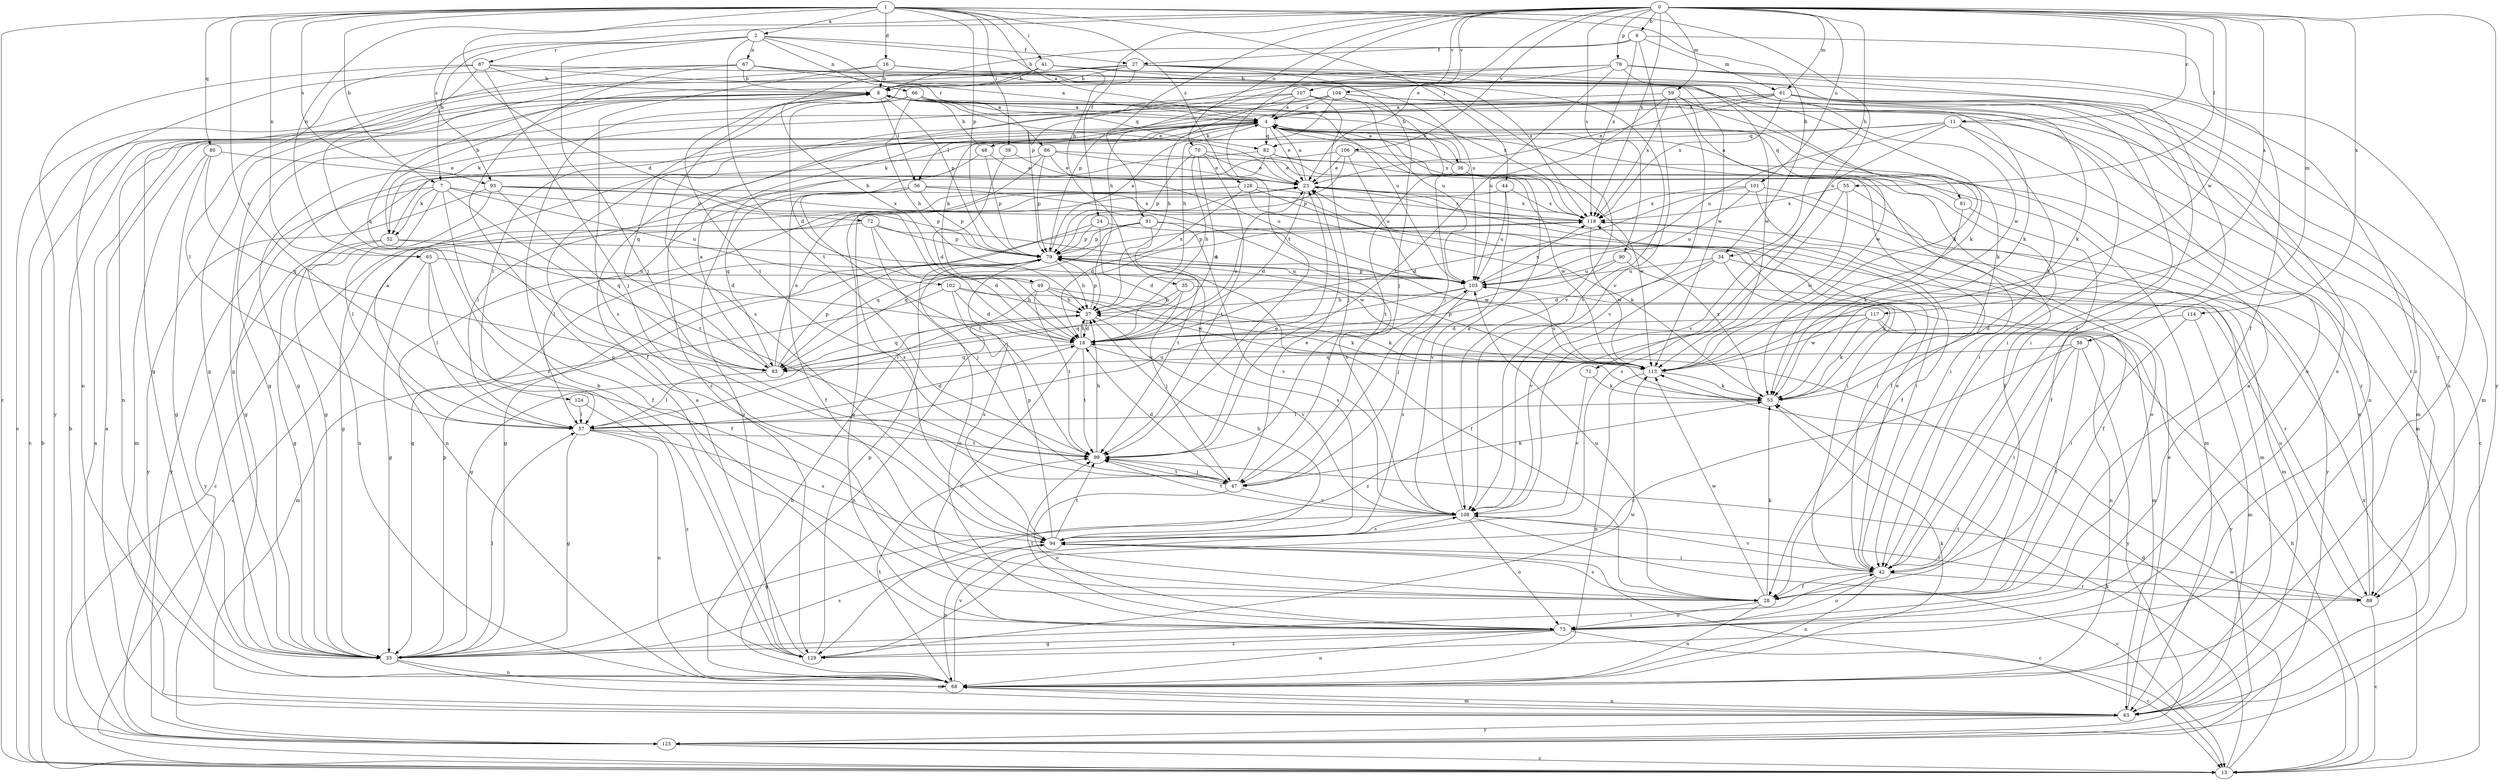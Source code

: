 strict digraph  {
0;
1;
2;
4;
6;
7;
8;
11;
13;
16;
18;
23;
24;
27;
28;
33;
34;
35;
36;
37;
38;
41;
42;
44;
47;
48;
49;
52;
53;
55;
56;
57;
58;
59;
61;
63;
65;
66;
67;
68;
70;
71;
72;
73;
78;
79;
80;
81;
82;
83;
86;
87;
88;
90;
91;
93;
94;
99;
101;
102;
103;
104;
106;
107;
108;
113;
114;
117;
118;
123;
124;
128;
129;
0 -> 6  [label=b];
0 -> 11  [label=c];
0 -> 23  [label=e];
0 -> 24  [label=f];
0 -> 34  [label=h];
0 -> 55  [label=l];
0 -> 58  [label=m];
0 -> 59  [label=m];
0 -> 61  [label=m];
0 -> 65  [label=n];
0 -> 70  [label=o];
0 -> 78  [label=p];
0 -> 90  [label=s];
0 -> 91  [label=s];
0 -> 93  [label=s];
0 -> 99  [label=t];
0 -> 101  [label=u];
0 -> 104  [label=v];
0 -> 106  [label=v];
0 -> 107  [label=v];
0 -> 113  [label=w];
0 -> 114  [label=x];
0 -> 117  [label=x];
0 -> 118  [label=x];
0 -> 123  [label=y];
1 -> 2  [label=a];
1 -> 7  [label=b];
1 -> 13  [label=c];
1 -> 16  [label=d];
1 -> 18  [label=d];
1 -> 34  [label=h];
1 -> 35  [label=h];
1 -> 38  [label=i];
1 -> 41  [label=i];
1 -> 44  [label=j];
1 -> 65  [label=n];
1 -> 71  [label=o];
1 -> 79  [label=p];
1 -> 80  [label=q];
1 -> 93  [label=s];
1 -> 124  [label=z];
1 -> 128  [label=z];
2 -> 4  [label=a];
2 -> 7  [label=b];
2 -> 27  [label=f];
2 -> 47  [label=j];
2 -> 66  [label=n];
2 -> 67  [label=n];
2 -> 86  [label=r];
2 -> 87  [label=r];
2 -> 99  [label=t];
4 -> 23  [label=e];
4 -> 36  [label=h];
4 -> 42  [label=i];
4 -> 48  [label=k];
4 -> 49  [label=k];
4 -> 52  [label=k];
4 -> 56  [label=l];
4 -> 81  [label=q];
4 -> 82  [label=q];
4 -> 118  [label=x];
6 -> 8  [label=b];
6 -> 27  [label=f];
6 -> 28  [label=f];
6 -> 61  [label=m];
6 -> 108  [label=v];
6 -> 118  [label=x];
7 -> 28  [label=f];
7 -> 52  [label=k];
7 -> 68  [label=n];
7 -> 72  [label=o];
7 -> 99  [label=t];
7 -> 102  [label=u];
7 -> 123  [label=y];
8 -> 4  [label=a];
8 -> 13  [label=c];
8 -> 23  [label=e];
8 -> 56  [label=l];
8 -> 68  [label=n];
8 -> 79  [label=p];
8 -> 82  [label=q];
8 -> 118  [label=x];
11 -> 52  [label=k];
11 -> 53  [label=k];
11 -> 63  [label=m];
11 -> 82  [label=q];
11 -> 88  [label=r];
11 -> 103  [label=u];
11 -> 108  [label=v];
13 -> 8  [label=b];
13 -> 18  [label=d];
13 -> 37  [label=h];
13 -> 53  [label=k];
13 -> 113  [label=w];
13 -> 118  [label=x];
16 -> 8  [label=b];
16 -> 33  [label=g];
16 -> 53  [label=k];
16 -> 94  [label=s];
16 -> 113  [label=w];
18 -> 23  [label=e];
18 -> 37  [label=h];
18 -> 73  [label=o];
18 -> 83  [label=q];
18 -> 99  [label=t];
18 -> 113  [label=w];
23 -> 4  [label=a];
23 -> 18  [label=d];
23 -> 28  [label=f];
23 -> 42  [label=i];
23 -> 118  [label=x];
24 -> 18  [label=d];
24 -> 33  [label=g];
24 -> 63  [label=m];
24 -> 79  [label=p];
27 -> 8  [label=b];
27 -> 33  [label=g];
27 -> 47  [label=j];
27 -> 53  [label=k];
27 -> 63  [label=m];
27 -> 83  [label=q];
27 -> 94  [label=s];
27 -> 113  [label=w];
28 -> 53  [label=k];
28 -> 68  [label=n];
28 -> 73  [label=o];
28 -> 94  [label=s];
28 -> 103  [label=u];
28 -> 113  [label=w];
33 -> 42  [label=i];
33 -> 57  [label=l];
33 -> 63  [label=m];
33 -> 68  [label=n];
33 -> 79  [label=p];
33 -> 94  [label=s];
34 -> 18  [label=d];
34 -> 53  [label=k];
34 -> 88  [label=r];
34 -> 103  [label=u];
34 -> 108  [label=v];
35 -> 37  [label=h];
35 -> 47  [label=j];
35 -> 57  [label=l];
35 -> 63  [label=m];
36 -> 4  [label=a];
36 -> 8  [label=b];
36 -> 63  [label=m];
36 -> 99  [label=t];
36 -> 113  [label=w];
37 -> 18  [label=d];
37 -> 68  [label=n];
37 -> 79  [label=p];
37 -> 83  [label=q];
37 -> 108  [label=v];
38 -> 18  [label=d];
38 -> 23  [label=e];
41 -> 8  [label=b];
41 -> 13  [label=c];
41 -> 42  [label=i];
41 -> 99  [label=t];
41 -> 108  [label=v];
41 -> 118  [label=x];
42 -> 23  [label=e];
42 -> 28  [label=f];
42 -> 68  [label=n];
42 -> 73  [label=o];
42 -> 88  [label=r];
42 -> 108  [label=v];
44 -> 13  [label=c];
44 -> 103  [label=u];
44 -> 108  [label=v];
44 -> 118  [label=x];
47 -> 18  [label=d];
47 -> 23  [label=e];
47 -> 53  [label=k];
47 -> 73  [label=o];
47 -> 99  [label=t];
47 -> 108  [label=v];
48 -> 8  [label=b];
48 -> 23  [label=e];
48 -> 79  [label=p];
48 -> 129  [label=z];
49 -> 8  [label=b];
49 -> 33  [label=g];
49 -> 37  [label=h];
49 -> 53  [label=k];
49 -> 99  [label=t];
49 -> 113  [label=w];
52 -> 8  [label=b];
52 -> 18  [label=d];
52 -> 33  [label=g];
52 -> 113  [label=w];
52 -> 123  [label=y];
53 -> 57  [label=l];
53 -> 118  [label=x];
55 -> 63  [label=m];
55 -> 94  [label=s];
55 -> 113  [label=w];
55 -> 118  [label=x];
56 -> 28  [label=f];
56 -> 68  [label=n];
56 -> 79  [label=p];
56 -> 99  [label=t];
56 -> 108  [label=v];
56 -> 118  [label=x];
57 -> 4  [label=a];
57 -> 18  [label=d];
57 -> 33  [label=g];
57 -> 68  [label=n];
57 -> 94  [label=s];
57 -> 99  [label=t];
57 -> 103  [label=u];
58 -> 28  [label=f];
58 -> 42  [label=i];
58 -> 83  [label=q];
58 -> 123  [label=y];
58 -> 129  [label=z];
59 -> 4  [label=a];
59 -> 53  [label=k];
59 -> 103  [label=u];
59 -> 108  [label=v];
59 -> 113  [label=w];
59 -> 118  [label=x];
61 -> 4  [label=a];
61 -> 23  [label=e];
61 -> 42  [label=i];
61 -> 57  [label=l];
61 -> 63  [label=m];
61 -> 68  [label=n];
61 -> 73  [label=o];
61 -> 118  [label=x];
61 -> 129  [label=z];
63 -> 4  [label=a];
63 -> 23  [label=e];
63 -> 68  [label=n];
63 -> 123  [label=y];
65 -> 28  [label=f];
65 -> 33  [label=g];
65 -> 57  [label=l];
65 -> 103  [label=u];
66 -> 4  [label=a];
66 -> 18  [label=d];
66 -> 28  [label=f];
66 -> 37  [label=h];
66 -> 42  [label=i];
66 -> 103  [label=u];
67 -> 4  [label=a];
67 -> 8  [label=b];
67 -> 33  [label=g];
67 -> 53  [label=k];
67 -> 68  [label=n];
67 -> 73  [label=o];
67 -> 108  [label=v];
68 -> 37  [label=h];
68 -> 53  [label=k];
68 -> 63  [label=m];
68 -> 99  [label=t];
68 -> 108  [label=v];
70 -> 18  [label=d];
70 -> 23  [label=e];
70 -> 37  [label=h];
70 -> 42  [label=i];
70 -> 79  [label=p];
70 -> 99  [label=t];
71 -> 53  [label=k];
71 -> 108  [label=v];
72 -> 13  [label=c];
72 -> 18  [label=d];
72 -> 47  [label=j];
72 -> 79  [label=p];
72 -> 103  [label=u];
73 -> 4  [label=a];
73 -> 13  [label=c];
73 -> 23  [label=e];
73 -> 33  [label=g];
73 -> 68  [label=n];
73 -> 99  [label=t];
73 -> 129  [label=z];
78 -> 8  [label=b];
78 -> 37  [label=h];
78 -> 42  [label=i];
78 -> 68  [label=n];
78 -> 79  [label=p];
78 -> 99  [label=t];
78 -> 113  [label=w];
78 -> 129  [label=z];
79 -> 4  [label=a];
79 -> 28  [label=f];
79 -> 37  [label=h];
79 -> 73  [label=o];
79 -> 94  [label=s];
79 -> 103  [label=u];
79 -> 118  [label=x];
80 -> 23  [label=e];
80 -> 33  [label=g];
80 -> 63  [label=m];
80 -> 83  [label=q];
81 -> 4  [label=a];
81 -> 28  [label=f];
81 -> 53  [label=k];
82 -> 23  [label=e];
82 -> 28  [label=f];
82 -> 57  [label=l];
82 -> 83  [label=q];
82 -> 88  [label=r];
83 -> 4  [label=a];
83 -> 23  [label=e];
83 -> 57  [label=l];
83 -> 79  [label=p];
86 -> 23  [label=e];
86 -> 33  [label=g];
86 -> 79  [label=p];
86 -> 94  [label=s];
86 -> 103  [label=u];
86 -> 113  [label=w];
87 -> 8  [label=b];
87 -> 47  [label=j];
87 -> 53  [label=k];
87 -> 57  [label=l];
87 -> 103  [label=u];
87 -> 123  [label=y];
87 -> 129  [label=z];
88 -> 13  [label=c];
88 -> 99  [label=t];
88 -> 103  [label=u];
88 -> 118  [label=x];
90 -> 28  [label=f];
90 -> 47  [label=j];
90 -> 103  [label=u];
91 -> 33  [label=g];
91 -> 79  [label=p];
91 -> 83  [label=q];
91 -> 99  [label=t];
91 -> 108  [label=v];
91 -> 113  [label=w];
93 -> 42  [label=i];
93 -> 57  [label=l];
93 -> 79  [label=p];
93 -> 83  [label=q];
93 -> 118  [label=x];
93 -> 123  [label=y];
94 -> 13  [label=c];
94 -> 37  [label=h];
94 -> 42  [label=i];
94 -> 68  [label=n];
94 -> 79  [label=p];
94 -> 99  [label=t];
99 -> 23  [label=e];
99 -> 37  [label=h];
99 -> 47  [label=j];
101 -> 18  [label=d];
101 -> 73  [label=o];
101 -> 103  [label=u];
101 -> 118  [label=x];
101 -> 123  [label=y];
102 -> 18  [label=d];
102 -> 37  [label=h];
102 -> 53  [label=k];
102 -> 63  [label=m];
102 -> 94  [label=s];
103 -> 37  [label=h];
103 -> 79  [label=p];
103 -> 83  [label=q];
103 -> 94  [label=s];
103 -> 118  [label=x];
104 -> 4  [label=a];
104 -> 33  [label=g];
104 -> 37  [label=h];
104 -> 47  [label=j];
104 -> 73  [label=o];
104 -> 79  [label=p];
104 -> 88  [label=r];
106 -> 23  [label=e];
106 -> 28  [label=f];
106 -> 33  [label=g];
106 -> 79  [label=p];
106 -> 103  [label=u];
107 -> 4  [label=a];
107 -> 13  [label=c];
107 -> 33  [label=g];
107 -> 37  [label=h];
107 -> 47  [label=j];
107 -> 83  [label=q];
107 -> 103  [label=u];
108 -> 4  [label=a];
108 -> 13  [label=c];
108 -> 33  [label=g];
108 -> 73  [label=o];
108 -> 88  [label=r];
108 -> 94  [label=s];
108 -> 99  [label=t];
113 -> 53  [label=k];
113 -> 68  [label=n];
113 -> 79  [label=p];
113 -> 103  [label=u];
114 -> 18  [label=d];
114 -> 42  [label=i];
114 -> 63  [label=m];
117 -> 18  [label=d];
117 -> 53  [label=k];
117 -> 68  [label=n];
117 -> 113  [label=w];
117 -> 123  [label=y];
117 -> 129  [label=z];
118 -> 79  [label=p];
118 -> 83  [label=q];
118 -> 113  [label=w];
123 -> 4  [label=a];
123 -> 8  [label=b];
123 -> 13  [label=c];
124 -> 57  [label=l];
124 -> 129  [label=z];
128 -> 18  [label=d];
128 -> 33  [label=g];
128 -> 42  [label=i];
128 -> 53  [label=k];
128 -> 57  [label=l];
128 -> 118  [label=x];
129 -> 4  [label=a];
129 -> 8  [label=b];
129 -> 79  [label=p];
129 -> 113  [label=w];
}

